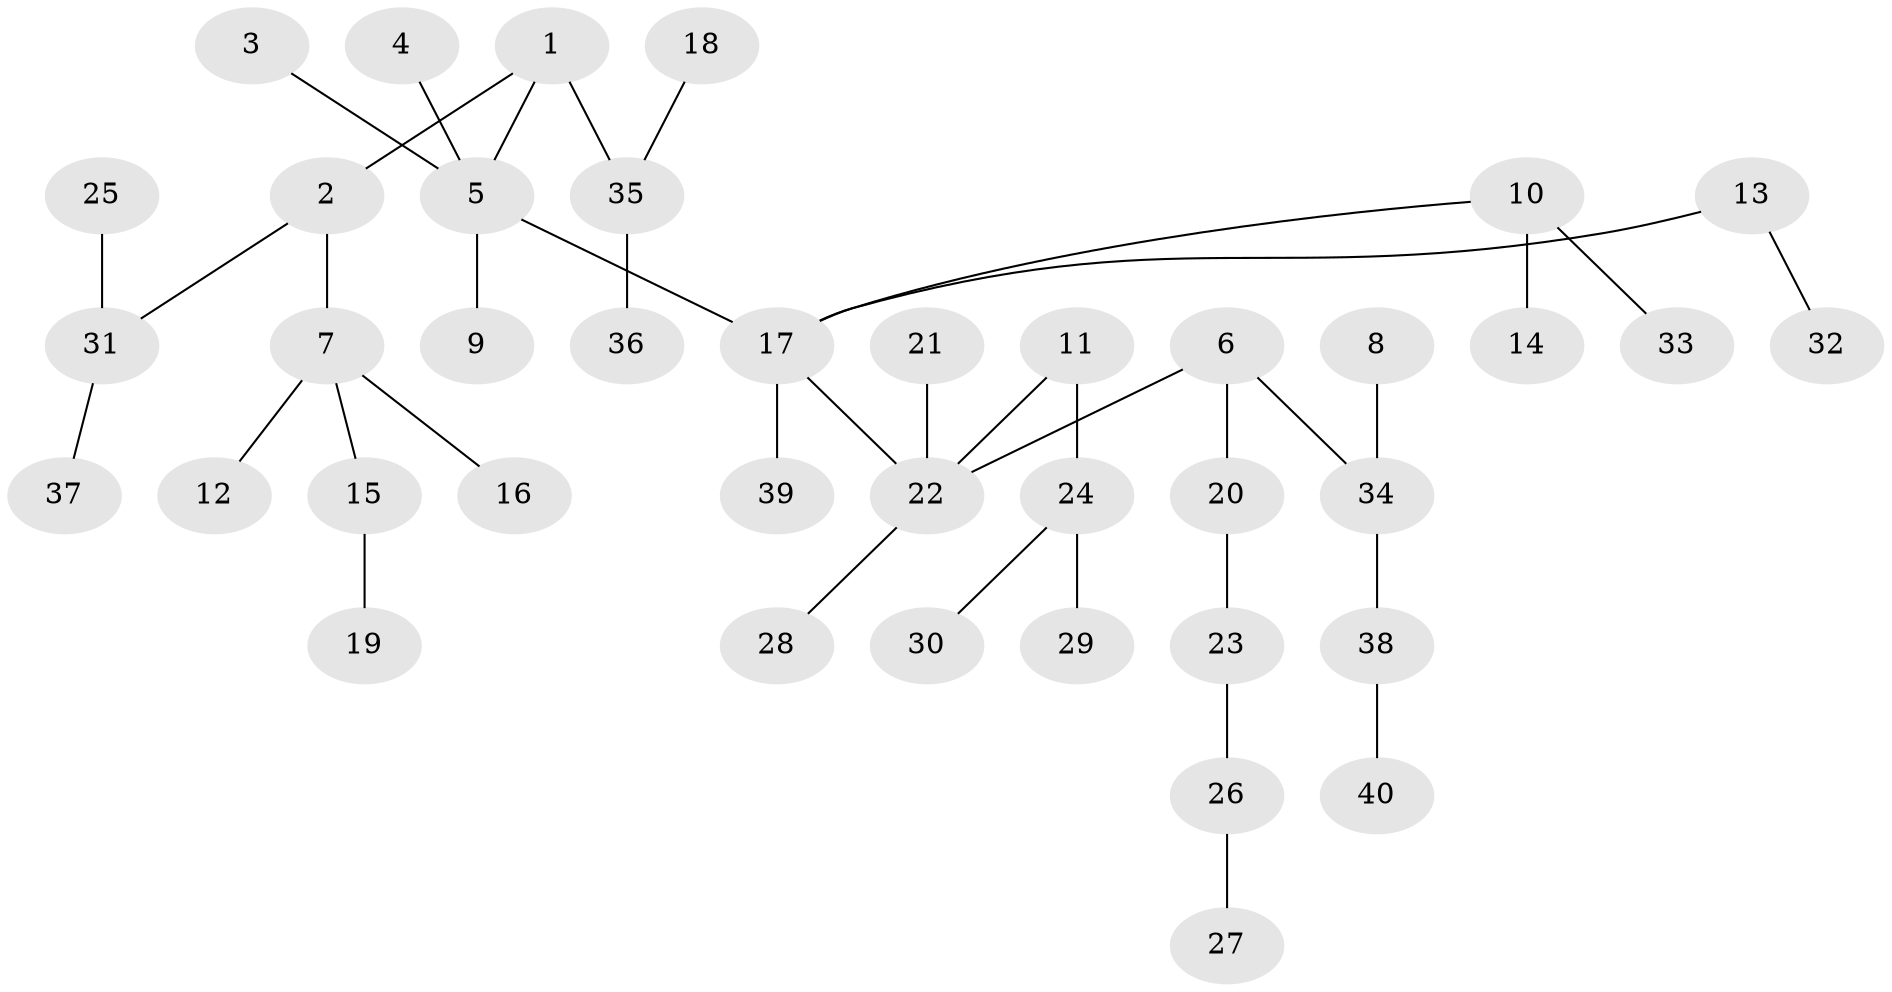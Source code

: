 // original degree distribution, {4: 0.10606060606060606, 3: 0.09090909090909091, 6: 0.045454545454545456, 5: 0.015151515151515152, 1: 0.5606060606060606, 2: 0.18181818181818182}
// Generated by graph-tools (version 1.1) at 2025/37/03/04/25 23:37:23]
// undirected, 40 vertices, 39 edges
graph export_dot {
  node [color=gray90,style=filled];
  1;
  2;
  3;
  4;
  5;
  6;
  7;
  8;
  9;
  10;
  11;
  12;
  13;
  14;
  15;
  16;
  17;
  18;
  19;
  20;
  21;
  22;
  23;
  24;
  25;
  26;
  27;
  28;
  29;
  30;
  31;
  32;
  33;
  34;
  35;
  36;
  37;
  38;
  39;
  40;
  1 -- 2 [weight=1.0];
  1 -- 5 [weight=1.0];
  1 -- 35 [weight=1.0];
  2 -- 7 [weight=1.0];
  2 -- 31 [weight=1.0];
  3 -- 5 [weight=1.0];
  4 -- 5 [weight=1.0];
  5 -- 9 [weight=1.0];
  5 -- 17 [weight=1.0];
  6 -- 20 [weight=1.0];
  6 -- 22 [weight=1.0];
  6 -- 34 [weight=1.0];
  7 -- 12 [weight=1.0];
  7 -- 15 [weight=1.0];
  7 -- 16 [weight=1.0];
  8 -- 34 [weight=1.0];
  10 -- 14 [weight=1.0];
  10 -- 17 [weight=1.0];
  10 -- 33 [weight=1.0];
  11 -- 22 [weight=1.0];
  11 -- 24 [weight=1.0];
  13 -- 17 [weight=1.0];
  13 -- 32 [weight=1.0];
  15 -- 19 [weight=1.0];
  17 -- 22 [weight=1.0];
  17 -- 39 [weight=1.0];
  18 -- 35 [weight=1.0];
  20 -- 23 [weight=1.0];
  21 -- 22 [weight=1.0];
  22 -- 28 [weight=1.0];
  23 -- 26 [weight=1.0];
  24 -- 29 [weight=1.0];
  24 -- 30 [weight=1.0];
  25 -- 31 [weight=1.0];
  26 -- 27 [weight=1.0];
  31 -- 37 [weight=1.0];
  34 -- 38 [weight=1.0];
  35 -- 36 [weight=1.0];
  38 -- 40 [weight=1.0];
}
